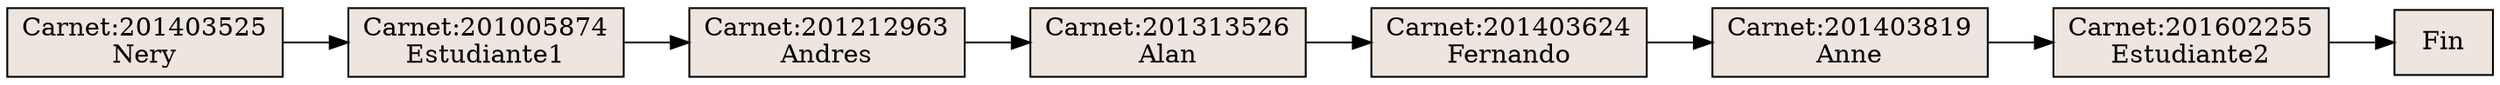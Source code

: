 digraph inorden {
rankdir = LR;
0[shape=record, style=filled, fillcolor=seashell2,label="Carnet:201403525\nNery"];
0->1
1[shape=record, style=filled, fillcolor=seashell2,label="Carnet:201005874\nEstudiante1"];
1->2
2[shape=record, style=filled, fillcolor=seashell2,label="Carnet:201212963\nAndres"];
2->3
3[shape=record, style=filled, fillcolor=seashell2,label="Carnet:201313526\nAlan"];
3->4
4[shape=record, style=filled, fillcolor=seashell2,label="Carnet:201403624\nFernando"];
4->5
5[shape=record, style=filled, fillcolor=seashell2,label="Carnet:201403819\nAnne"];
5->6
6[shape=record, style=filled, fillcolor=seashell2,label="Carnet:201602255\nEstudiante2"];
6->7
7[shape=record, style=filled, fillcolor=seashell2,label="Fin"];
}
